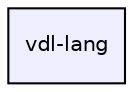 digraph "vdl-lang" {
  compound=true
  node [ fontsize="10", fontname="Helvetica"];
  edge [ labelfontsize="10", labelfontname="Helvetica"];
  dir_a00602b9a81148fff245d78c67ff0251 [shape=box, label="vdl-lang", style="filled", fillcolor="#eeeeff", pencolor="black", URL="dir_a00602b9a81148fff245d78c67ff0251.html"];
}
